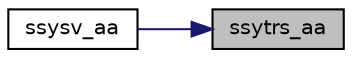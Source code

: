 digraph "ssytrs_aa"
{
 // LATEX_PDF_SIZE
  edge [fontname="Helvetica",fontsize="10",labelfontname="Helvetica",labelfontsize="10"];
  node [fontname="Helvetica",fontsize="10",shape=record];
  rankdir="RL";
  Node1 [label="ssytrs_aa",height=0.2,width=0.4,color="black", fillcolor="grey75", style="filled", fontcolor="black",tooltip="SSYTRS_AA"];
  Node1 -> Node2 [dir="back",color="midnightblue",fontsize="10",style="solid",fontname="Helvetica"];
  Node2 [label="ssysv_aa",height=0.2,width=0.4,color="black", fillcolor="white", style="filled",URL="$ssysv__aa_8f.html#afdad498433b1961e2eeb7bee9a58255f",tooltip="SSYSV_AA computes the solution to system of linear equations A * X = B for SY matrices"];
}
